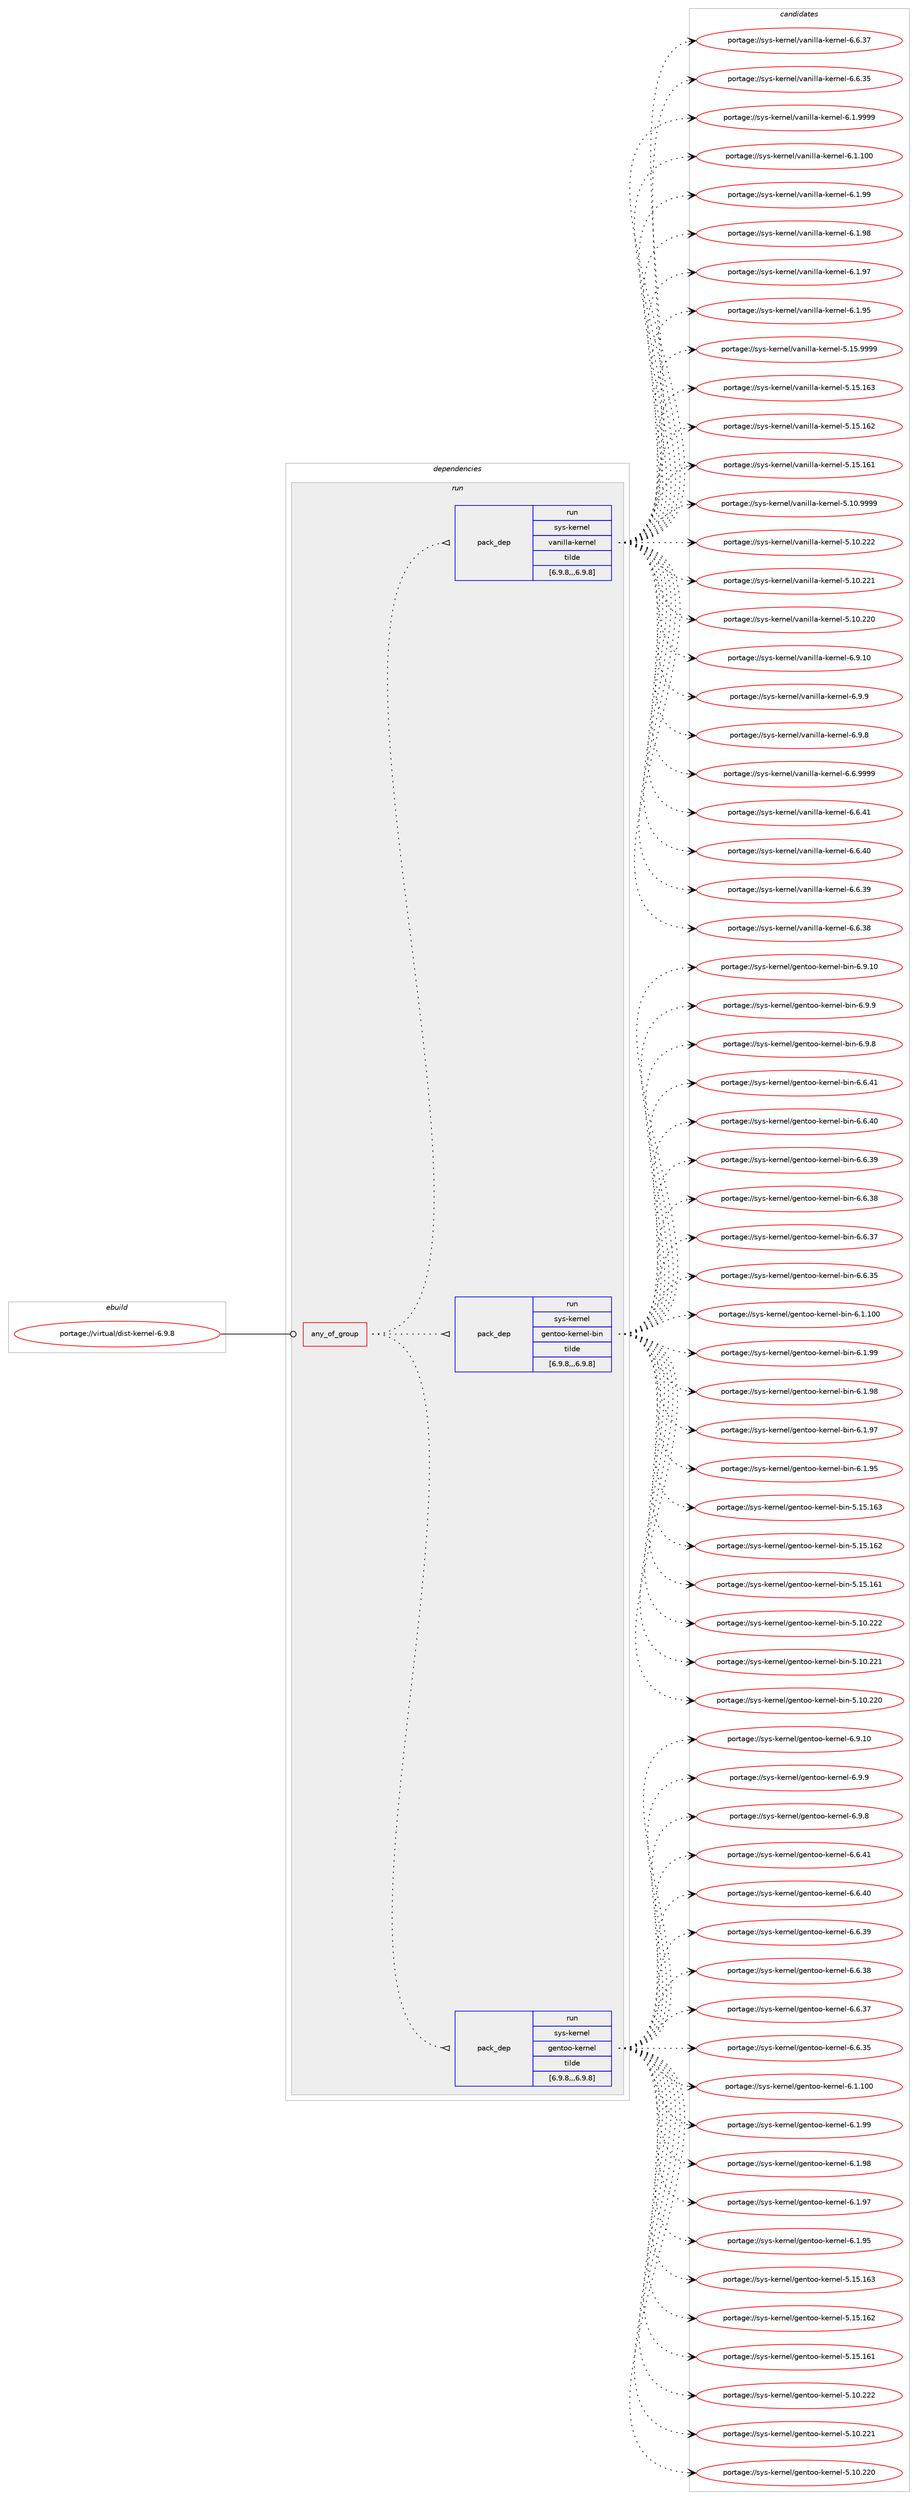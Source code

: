 digraph prolog {

# *************
# Graph options
# *************

newrank=true;
concentrate=true;
compound=true;
graph [rankdir=LR,fontname=Helvetica,fontsize=10,ranksep=1.5];#, ranksep=2.5, nodesep=0.2];
edge  [arrowhead=vee];
node  [fontname=Helvetica,fontsize=10];

# **********
# The ebuild
# **********

subgraph cluster_leftcol {
color=gray;
label=<<i>ebuild</i>>;
id [label="portage://virtual/dist-kernel-6.9.8", color=red, width=4, href="../virtual/dist-kernel-6.9.8.svg"];
}

# ****************
# The dependencies
# ****************

subgraph cluster_midcol {
color=gray;
label=<<i>dependencies</i>>;
subgraph cluster_compile {
fillcolor="#eeeeee";
style=filled;
label=<<i>compile</i>>;
}
subgraph cluster_compileandrun {
fillcolor="#eeeeee";
style=filled;
label=<<i>compile and run</i>>;
}
subgraph cluster_run {
fillcolor="#eeeeee";
style=filled;
label=<<i>run</i>>;
subgraph any19 {
dependency2832 [label=<<TABLE BORDER="0" CELLBORDER="1" CELLSPACING="0" CELLPADDING="4"><TR><TD CELLPADDING="10">any_of_group</TD></TR></TABLE>>, shape=none, color=red];subgraph pack2210 {
dependency2833 [label=<<TABLE BORDER="0" CELLBORDER="1" CELLSPACING="0" CELLPADDING="4" WIDTH="220"><TR><TD ROWSPAN="6" CELLPADDING="30">pack_dep</TD></TR><TR><TD WIDTH="110">run</TD></TR><TR><TD>sys-kernel</TD></TR><TR><TD>gentoo-kernel</TD></TR><TR><TD>tilde</TD></TR><TR><TD>[6.9.8,,,6.9.8]</TD></TR></TABLE>>, shape=none, color=blue];
}
dependency2832:e -> dependency2833:w [weight=20,style="dotted",arrowhead="oinv"];
subgraph pack2211 {
dependency2834 [label=<<TABLE BORDER="0" CELLBORDER="1" CELLSPACING="0" CELLPADDING="4" WIDTH="220"><TR><TD ROWSPAN="6" CELLPADDING="30">pack_dep</TD></TR><TR><TD WIDTH="110">run</TD></TR><TR><TD>sys-kernel</TD></TR><TR><TD>gentoo-kernel-bin</TD></TR><TR><TD>tilde</TD></TR><TR><TD>[6.9.8,,,6.9.8]</TD></TR></TABLE>>, shape=none, color=blue];
}
dependency2832:e -> dependency2834:w [weight=20,style="dotted",arrowhead="oinv"];
subgraph pack2212 {
dependency2835 [label=<<TABLE BORDER="0" CELLBORDER="1" CELLSPACING="0" CELLPADDING="4" WIDTH="220"><TR><TD ROWSPAN="6" CELLPADDING="30">pack_dep</TD></TR><TR><TD WIDTH="110">run</TD></TR><TR><TD>sys-kernel</TD></TR><TR><TD>vanilla-kernel</TD></TR><TR><TD>tilde</TD></TR><TR><TD>[6.9.8,,,6.9.8]</TD></TR></TABLE>>, shape=none, color=blue];
}
dependency2832:e -> dependency2835:w [weight=20,style="dotted",arrowhead="oinv"];
}
id:e -> dependency2832:w [weight=20,style="solid",arrowhead="odot"];
}
}

# **************
# The candidates
# **************

subgraph cluster_choices {
rank=same;
color=gray;
label=<<i>candidates</i>>;

subgraph choice2210 {
color=black;
nodesep=1;
choice11512111545107101114110101108471031011101161111114510710111411010110845544657464948 [label="portage://sys-kernel/gentoo-kernel-6.9.10", color=red, width=4,href="../sys-kernel/gentoo-kernel-6.9.10.svg"];
choice115121115451071011141101011084710310111011611111145107101114110101108455446574657 [label="portage://sys-kernel/gentoo-kernel-6.9.9", color=red, width=4,href="../sys-kernel/gentoo-kernel-6.9.9.svg"];
choice115121115451071011141101011084710310111011611111145107101114110101108455446574656 [label="portage://sys-kernel/gentoo-kernel-6.9.8", color=red, width=4,href="../sys-kernel/gentoo-kernel-6.9.8.svg"];
choice11512111545107101114110101108471031011101161111114510710111411010110845544654465249 [label="portage://sys-kernel/gentoo-kernel-6.6.41", color=red, width=4,href="../sys-kernel/gentoo-kernel-6.6.41.svg"];
choice11512111545107101114110101108471031011101161111114510710111411010110845544654465248 [label="portage://sys-kernel/gentoo-kernel-6.6.40", color=red, width=4,href="../sys-kernel/gentoo-kernel-6.6.40.svg"];
choice11512111545107101114110101108471031011101161111114510710111411010110845544654465157 [label="portage://sys-kernel/gentoo-kernel-6.6.39", color=red, width=4,href="../sys-kernel/gentoo-kernel-6.6.39.svg"];
choice11512111545107101114110101108471031011101161111114510710111411010110845544654465156 [label="portage://sys-kernel/gentoo-kernel-6.6.38", color=red, width=4,href="../sys-kernel/gentoo-kernel-6.6.38.svg"];
choice11512111545107101114110101108471031011101161111114510710111411010110845544654465155 [label="portage://sys-kernel/gentoo-kernel-6.6.37", color=red, width=4,href="../sys-kernel/gentoo-kernel-6.6.37.svg"];
choice11512111545107101114110101108471031011101161111114510710111411010110845544654465153 [label="portage://sys-kernel/gentoo-kernel-6.6.35", color=red, width=4,href="../sys-kernel/gentoo-kernel-6.6.35.svg"];
choice1151211154510710111411010110847103101110116111111451071011141101011084554464946494848 [label="portage://sys-kernel/gentoo-kernel-6.1.100", color=red, width=4,href="../sys-kernel/gentoo-kernel-6.1.100.svg"];
choice11512111545107101114110101108471031011101161111114510710111411010110845544649465757 [label="portage://sys-kernel/gentoo-kernel-6.1.99", color=red, width=4,href="../sys-kernel/gentoo-kernel-6.1.99.svg"];
choice11512111545107101114110101108471031011101161111114510710111411010110845544649465756 [label="portage://sys-kernel/gentoo-kernel-6.1.98", color=red, width=4,href="../sys-kernel/gentoo-kernel-6.1.98.svg"];
choice11512111545107101114110101108471031011101161111114510710111411010110845544649465755 [label="portage://sys-kernel/gentoo-kernel-6.1.97", color=red, width=4,href="../sys-kernel/gentoo-kernel-6.1.97.svg"];
choice11512111545107101114110101108471031011101161111114510710111411010110845544649465753 [label="portage://sys-kernel/gentoo-kernel-6.1.95", color=red, width=4,href="../sys-kernel/gentoo-kernel-6.1.95.svg"];
choice115121115451071011141101011084710310111011611111145107101114110101108455346495346495451 [label="portage://sys-kernel/gentoo-kernel-5.15.163", color=red, width=4,href="../sys-kernel/gentoo-kernel-5.15.163.svg"];
choice115121115451071011141101011084710310111011611111145107101114110101108455346495346495450 [label="portage://sys-kernel/gentoo-kernel-5.15.162", color=red, width=4,href="../sys-kernel/gentoo-kernel-5.15.162.svg"];
choice115121115451071011141101011084710310111011611111145107101114110101108455346495346495449 [label="portage://sys-kernel/gentoo-kernel-5.15.161", color=red, width=4,href="../sys-kernel/gentoo-kernel-5.15.161.svg"];
choice115121115451071011141101011084710310111011611111145107101114110101108455346494846505050 [label="portage://sys-kernel/gentoo-kernel-5.10.222", color=red, width=4,href="../sys-kernel/gentoo-kernel-5.10.222.svg"];
choice115121115451071011141101011084710310111011611111145107101114110101108455346494846505049 [label="portage://sys-kernel/gentoo-kernel-5.10.221", color=red, width=4,href="../sys-kernel/gentoo-kernel-5.10.221.svg"];
choice115121115451071011141101011084710310111011611111145107101114110101108455346494846505048 [label="portage://sys-kernel/gentoo-kernel-5.10.220", color=red, width=4,href="../sys-kernel/gentoo-kernel-5.10.220.svg"];
dependency2833:e -> choice11512111545107101114110101108471031011101161111114510710111411010110845544657464948:w [style=dotted,weight="100"];
dependency2833:e -> choice115121115451071011141101011084710310111011611111145107101114110101108455446574657:w [style=dotted,weight="100"];
dependency2833:e -> choice115121115451071011141101011084710310111011611111145107101114110101108455446574656:w [style=dotted,weight="100"];
dependency2833:e -> choice11512111545107101114110101108471031011101161111114510710111411010110845544654465249:w [style=dotted,weight="100"];
dependency2833:e -> choice11512111545107101114110101108471031011101161111114510710111411010110845544654465248:w [style=dotted,weight="100"];
dependency2833:e -> choice11512111545107101114110101108471031011101161111114510710111411010110845544654465157:w [style=dotted,weight="100"];
dependency2833:e -> choice11512111545107101114110101108471031011101161111114510710111411010110845544654465156:w [style=dotted,weight="100"];
dependency2833:e -> choice11512111545107101114110101108471031011101161111114510710111411010110845544654465155:w [style=dotted,weight="100"];
dependency2833:e -> choice11512111545107101114110101108471031011101161111114510710111411010110845544654465153:w [style=dotted,weight="100"];
dependency2833:e -> choice1151211154510710111411010110847103101110116111111451071011141101011084554464946494848:w [style=dotted,weight="100"];
dependency2833:e -> choice11512111545107101114110101108471031011101161111114510710111411010110845544649465757:w [style=dotted,weight="100"];
dependency2833:e -> choice11512111545107101114110101108471031011101161111114510710111411010110845544649465756:w [style=dotted,weight="100"];
dependency2833:e -> choice11512111545107101114110101108471031011101161111114510710111411010110845544649465755:w [style=dotted,weight="100"];
dependency2833:e -> choice11512111545107101114110101108471031011101161111114510710111411010110845544649465753:w [style=dotted,weight="100"];
dependency2833:e -> choice115121115451071011141101011084710310111011611111145107101114110101108455346495346495451:w [style=dotted,weight="100"];
dependency2833:e -> choice115121115451071011141101011084710310111011611111145107101114110101108455346495346495450:w [style=dotted,weight="100"];
dependency2833:e -> choice115121115451071011141101011084710310111011611111145107101114110101108455346495346495449:w [style=dotted,weight="100"];
dependency2833:e -> choice115121115451071011141101011084710310111011611111145107101114110101108455346494846505050:w [style=dotted,weight="100"];
dependency2833:e -> choice115121115451071011141101011084710310111011611111145107101114110101108455346494846505049:w [style=dotted,weight="100"];
dependency2833:e -> choice115121115451071011141101011084710310111011611111145107101114110101108455346494846505048:w [style=dotted,weight="100"];
}
subgraph choice2211 {
color=black;
nodesep=1;
choice115121115451071011141101011084710310111011611111145107101114110101108459810511045544657464948 [label="portage://sys-kernel/gentoo-kernel-bin-6.9.10", color=red, width=4,href="../sys-kernel/gentoo-kernel-bin-6.9.10.svg"];
choice1151211154510710111411010110847103101110116111111451071011141101011084598105110455446574657 [label="portage://sys-kernel/gentoo-kernel-bin-6.9.9", color=red, width=4,href="../sys-kernel/gentoo-kernel-bin-6.9.9.svg"];
choice1151211154510710111411010110847103101110116111111451071011141101011084598105110455446574656 [label="portage://sys-kernel/gentoo-kernel-bin-6.9.8", color=red, width=4,href="../sys-kernel/gentoo-kernel-bin-6.9.8.svg"];
choice115121115451071011141101011084710310111011611111145107101114110101108459810511045544654465249 [label="portage://sys-kernel/gentoo-kernel-bin-6.6.41", color=red, width=4,href="../sys-kernel/gentoo-kernel-bin-6.6.41.svg"];
choice115121115451071011141101011084710310111011611111145107101114110101108459810511045544654465248 [label="portage://sys-kernel/gentoo-kernel-bin-6.6.40", color=red, width=4,href="../sys-kernel/gentoo-kernel-bin-6.6.40.svg"];
choice115121115451071011141101011084710310111011611111145107101114110101108459810511045544654465157 [label="portage://sys-kernel/gentoo-kernel-bin-6.6.39", color=red, width=4,href="../sys-kernel/gentoo-kernel-bin-6.6.39.svg"];
choice115121115451071011141101011084710310111011611111145107101114110101108459810511045544654465156 [label="portage://sys-kernel/gentoo-kernel-bin-6.6.38", color=red, width=4,href="../sys-kernel/gentoo-kernel-bin-6.6.38.svg"];
choice115121115451071011141101011084710310111011611111145107101114110101108459810511045544654465155 [label="portage://sys-kernel/gentoo-kernel-bin-6.6.37", color=red, width=4,href="../sys-kernel/gentoo-kernel-bin-6.6.37.svg"];
choice115121115451071011141101011084710310111011611111145107101114110101108459810511045544654465153 [label="portage://sys-kernel/gentoo-kernel-bin-6.6.35", color=red, width=4,href="../sys-kernel/gentoo-kernel-bin-6.6.35.svg"];
choice11512111545107101114110101108471031011101161111114510710111411010110845981051104554464946494848 [label="portage://sys-kernel/gentoo-kernel-bin-6.1.100", color=red, width=4,href="../sys-kernel/gentoo-kernel-bin-6.1.100.svg"];
choice115121115451071011141101011084710310111011611111145107101114110101108459810511045544649465757 [label="portage://sys-kernel/gentoo-kernel-bin-6.1.99", color=red, width=4,href="../sys-kernel/gentoo-kernel-bin-6.1.99.svg"];
choice115121115451071011141101011084710310111011611111145107101114110101108459810511045544649465756 [label="portage://sys-kernel/gentoo-kernel-bin-6.1.98", color=red, width=4,href="../sys-kernel/gentoo-kernel-bin-6.1.98.svg"];
choice115121115451071011141101011084710310111011611111145107101114110101108459810511045544649465755 [label="portage://sys-kernel/gentoo-kernel-bin-6.1.97", color=red, width=4,href="../sys-kernel/gentoo-kernel-bin-6.1.97.svg"];
choice115121115451071011141101011084710310111011611111145107101114110101108459810511045544649465753 [label="portage://sys-kernel/gentoo-kernel-bin-6.1.95", color=red, width=4,href="../sys-kernel/gentoo-kernel-bin-6.1.95.svg"];
choice1151211154510710111411010110847103101110116111111451071011141101011084598105110455346495346495451 [label="portage://sys-kernel/gentoo-kernel-bin-5.15.163", color=red, width=4,href="../sys-kernel/gentoo-kernel-bin-5.15.163.svg"];
choice1151211154510710111411010110847103101110116111111451071011141101011084598105110455346495346495450 [label="portage://sys-kernel/gentoo-kernel-bin-5.15.162", color=red, width=4,href="../sys-kernel/gentoo-kernel-bin-5.15.162.svg"];
choice1151211154510710111411010110847103101110116111111451071011141101011084598105110455346495346495449 [label="portage://sys-kernel/gentoo-kernel-bin-5.15.161", color=red, width=4,href="../sys-kernel/gentoo-kernel-bin-5.15.161.svg"];
choice1151211154510710111411010110847103101110116111111451071011141101011084598105110455346494846505050 [label="portage://sys-kernel/gentoo-kernel-bin-5.10.222", color=red, width=4,href="../sys-kernel/gentoo-kernel-bin-5.10.222.svg"];
choice1151211154510710111411010110847103101110116111111451071011141101011084598105110455346494846505049 [label="portage://sys-kernel/gentoo-kernel-bin-5.10.221", color=red, width=4,href="../sys-kernel/gentoo-kernel-bin-5.10.221.svg"];
choice1151211154510710111411010110847103101110116111111451071011141101011084598105110455346494846505048 [label="portage://sys-kernel/gentoo-kernel-bin-5.10.220", color=red, width=4,href="../sys-kernel/gentoo-kernel-bin-5.10.220.svg"];
dependency2834:e -> choice115121115451071011141101011084710310111011611111145107101114110101108459810511045544657464948:w [style=dotted,weight="100"];
dependency2834:e -> choice1151211154510710111411010110847103101110116111111451071011141101011084598105110455446574657:w [style=dotted,weight="100"];
dependency2834:e -> choice1151211154510710111411010110847103101110116111111451071011141101011084598105110455446574656:w [style=dotted,weight="100"];
dependency2834:e -> choice115121115451071011141101011084710310111011611111145107101114110101108459810511045544654465249:w [style=dotted,weight="100"];
dependency2834:e -> choice115121115451071011141101011084710310111011611111145107101114110101108459810511045544654465248:w [style=dotted,weight="100"];
dependency2834:e -> choice115121115451071011141101011084710310111011611111145107101114110101108459810511045544654465157:w [style=dotted,weight="100"];
dependency2834:e -> choice115121115451071011141101011084710310111011611111145107101114110101108459810511045544654465156:w [style=dotted,weight="100"];
dependency2834:e -> choice115121115451071011141101011084710310111011611111145107101114110101108459810511045544654465155:w [style=dotted,weight="100"];
dependency2834:e -> choice115121115451071011141101011084710310111011611111145107101114110101108459810511045544654465153:w [style=dotted,weight="100"];
dependency2834:e -> choice11512111545107101114110101108471031011101161111114510710111411010110845981051104554464946494848:w [style=dotted,weight="100"];
dependency2834:e -> choice115121115451071011141101011084710310111011611111145107101114110101108459810511045544649465757:w [style=dotted,weight="100"];
dependency2834:e -> choice115121115451071011141101011084710310111011611111145107101114110101108459810511045544649465756:w [style=dotted,weight="100"];
dependency2834:e -> choice115121115451071011141101011084710310111011611111145107101114110101108459810511045544649465755:w [style=dotted,weight="100"];
dependency2834:e -> choice115121115451071011141101011084710310111011611111145107101114110101108459810511045544649465753:w [style=dotted,weight="100"];
dependency2834:e -> choice1151211154510710111411010110847103101110116111111451071011141101011084598105110455346495346495451:w [style=dotted,weight="100"];
dependency2834:e -> choice1151211154510710111411010110847103101110116111111451071011141101011084598105110455346495346495450:w [style=dotted,weight="100"];
dependency2834:e -> choice1151211154510710111411010110847103101110116111111451071011141101011084598105110455346495346495449:w [style=dotted,weight="100"];
dependency2834:e -> choice1151211154510710111411010110847103101110116111111451071011141101011084598105110455346494846505050:w [style=dotted,weight="100"];
dependency2834:e -> choice1151211154510710111411010110847103101110116111111451071011141101011084598105110455346494846505049:w [style=dotted,weight="100"];
dependency2834:e -> choice1151211154510710111411010110847103101110116111111451071011141101011084598105110455346494846505048:w [style=dotted,weight="100"];
}
subgraph choice2212 {
color=black;
nodesep=1;
choice115121115451071011141101011084711897110105108108974510710111411010110845544657464948 [label="portage://sys-kernel/vanilla-kernel-6.9.10", color=red, width=4,href="../sys-kernel/vanilla-kernel-6.9.10.svg"];
choice1151211154510710111411010110847118971101051081089745107101114110101108455446574657 [label="portage://sys-kernel/vanilla-kernel-6.9.9", color=red, width=4,href="../sys-kernel/vanilla-kernel-6.9.9.svg"];
choice1151211154510710111411010110847118971101051081089745107101114110101108455446574656 [label="portage://sys-kernel/vanilla-kernel-6.9.8", color=red, width=4,href="../sys-kernel/vanilla-kernel-6.9.8.svg"];
choice1151211154510710111411010110847118971101051081089745107101114110101108455446544657575757 [label="portage://sys-kernel/vanilla-kernel-6.6.9999", color=red, width=4,href="../sys-kernel/vanilla-kernel-6.6.9999.svg"];
choice115121115451071011141101011084711897110105108108974510710111411010110845544654465249 [label="portage://sys-kernel/vanilla-kernel-6.6.41", color=red, width=4,href="../sys-kernel/vanilla-kernel-6.6.41.svg"];
choice115121115451071011141101011084711897110105108108974510710111411010110845544654465248 [label="portage://sys-kernel/vanilla-kernel-6.6.40", color=red, width=4,href="../sys-kernel/vanilla-kernel-6.6.40.svg"];
choice115121115451071011141101011084711897110105108108974510710111411010110845544654465157 [label="portage://sys-kernel/vanilla-kernel-6.6.39", color=red, width=4,href="../sys-kernel/vanilla-kernel-6.6.39.svg"];
choice115121115451071011141101011084711897110105108108974510710111411010110845544654465156 [label="portage://sys-kernel/vanilla-kernel-6.6.38", color=red, width=4,href="../sys-kernel/vanilla-kernel-6.6.38.svg"];
choice115121115451071011141101011084711897110105108108974510710111411010110845544654465155 [label="portage://sys-kernel/vanilla-kernel-6.6.37", color=red, width=4,href="../sys-kernel/vanilla-kernel-6.6.37.svg"];
choice115121115451071011141101011084711897110105108108974510710111411010110845544654465153 [label="portage://sys-kernel/vanilla-kernel-6.6.35", color=red, width=4,href="../sys-kernel/vanilla-kernel-6.6.35.svg"];
choice1151211154510710111411010110847118971101051081089745107101114110101108455446494657575757 [label="portage://sys-kernel/vanilla-kernel-6.1.9999", color=red, width=4,href="../sys-kernel/vanilla-kernel-6.1.9999.svg"];
choice11512111545107101114110101108471189711010510810897451071011141101011084554464946494848 [label="portage://sys-kernel/vanilla-kernel-6.1.100", color=red, width=4,href="../sys-kernel/vanilla-kernel-6.1.100.svg"];
choice115121115451071011141101011084711897110105108108974510710111411010110845544649465757 [label="portage://sys-kernel/vanilla-kernel-6.1.99", color=red, width=4,href="../sys-kernel/vanilla-kernel-6.1.99.svg"];
choice115121115451071011141101011084711897110105108108974510710111411010110845544649465756 [label="portage://sys-kernel/vanilla-kernel-6.1.98", color=red, width=4,href="../sys-kernel/vanilla-kernel-6.1.98.svg"];
choice115121115451071011141101011084711897110105108108974510710111411010110845544649465755 [label="portage://sys-kernel/vanilla-kernel-6.1.97", color=red, width=4,href="../sys-kernel/vanilla-kernel-6.1.97.svg"];
choice115121115451071011141101011084711897110105108108974510710111411010110845544649465753 [label="portage://sys-kernel/vanilla-kernel-6.1.95", color=red, width=4,href="../sys-kernel/vanilla-kernel-6.1.95.svg"];
choice115121115451071011141101011084711897110105108108974510710111411010110845534649534657575757 [label="portage://sys-kernel/vanilla-kernel-5.15.9999", color=red, width=4,href="../sys-kernel/vanilla-kernel-5.15.9999.svg"];
choice1151211154510710111411010110847118971101051081089745107101114110101108455346495346495451 [label="portage://sys-kernel/vanilla-kernel-5.15.163", color=red, width=4,href="../sys-kernel/vanilla-kernel-5.15.163.svg"];
choice1151211154510710111411010110847118971101051081089745107101114110101108455346495346495450 [label="portage://sys-kernel/vanilla-kernel-5.15.162", color=red, width=4,href="../sys-kernel/vanilla-kernel-5.15.162.svg"];
choice1151211154510710111411010110847118971101051081089745107101114110101108455346495346495449 [label="portage://sys-kernel/vanilla-kernel-5.15.161", color=red, width=4,href="../sys-kernel/vanilla-kernel-5.15.161.svg"];
choice115121115451071011141101011084711897110105108108974510710111411010110845534649484657575757 [label="portage://sys-kernel/vanilla-kernel-5.10.9999", color=red, width=4,href="../sys-kernel/vanilla-kernel-5.10.9999.svg"];
choice1151211154510710111411010110847118971101051081089745107101114110101108455346494846505050 [label="portage://sys-kernel/vanilla-kernel-5.10.222", color=red, width=4,href="../sys-kernel/vanilla-kernel-5.10.222.svg"];
choice1151211154510710111411010110847118971101051081089745107101114110101108455346494846505049 [label="portage://sys-kernel/vanilla-kernel-5.10.221", color=red, width=4,href="../sys-kernel/vanilla-kernel-5.10.221.svg"];
choice1151211154510710111411010110847118971101051081089745107101114110101108455346494846505048 [label="portage://sys-kernel/vanilla-kernel-5.10.220", color=red, width=4,href="../sys-kernel/vanilla-kernel-5.10.220.svg"];
dependency2835:e -> choice115121115451071011141101011084711897110105108108974510710111411010110845544657464948:w [style=dotted,weight="100"];
dependency2835:e -> choice1151211154510710111411010110847118971101051081089745107101114110101108455446574657:w [style=dotted,weight="100"];
dependency2835:e -> choice1151211154510710111411010110847118971101051081089745107101114110101108455446574656:w [style=dotted,weight="100"];
dependency2835:e -> choice1151211154510710111411010110847118971101051081089745107101114110101108455446544657575757:w [style=dotted,weight="100"];
dependency2835:e -> choice115121115451071011141101011084711897110105108108974510710111411010110845544654465249:w [style=dotted,weight="100"];
dependency2835:e -> choice115121115451071011141101011084711897110105108108974510710111411010110845544654465248:w [style=dotted,weight="100"];
dependency2835:e -> choice115121115451071011141101011084711897110105108108974510710111411010110845544654465157:w [style=dotted,weight="100"];
dependency2835:e -> choice115121115451071011141101011084711897110105108108974510710111411010110845544654465156:w [style=dotted,weight="100"];
dependency2835:e -> choice115121115451071011141101011084711897110105108108974510710111411010110845544654465155:w [style=dotted,weight="100"];
dependency2835:e -> choice115121115451071011141101011084711897110105108108974510710111411010110845544654465153:w [style=dotted,weight="100"];
dependency2835:e -> choice1151211154510710111411010110847118971101051081089745107101114110101108455446494657575757:w [style=dotted,weight="100"];
dependency2835:e -> choice11512111545107101114110101108471189711010510810897451071011141101011084554464946494848:w [style=dotted,weight="100"];
dependency2835:e -> choice115121115451071011141101011084711897110105108108974510710111411010110845544649465757:w [style=dotted,weight="100"];
dependency2835:e -> choice115121115451071011141101011084711897110105108108974510710111411010110845544649465756:w [style=dotted,weight="100"];
dependency2835:e -> choice115121115451071011141101011084711897110105108108974510710111411010110845544649465755:w [style=dotted,weight="100"];
dependency2835:e -> choice115121115451071011141101011084711897110105108108974510710111411010110845544649465753:w [style=dotted,weight="100"];
dependency2835:e -> choice115121115451071011141101011084711897110105108108974510710111411010110845534649534657575757:w [style=dotted,weight="100"];
dependency2835:e -> choice1151211154510710111411010110847118971101051081089745107101114110101108455346495346495451:w [style=dotted,weight="100"];
dependency2835:e -> choice1151211154510710111411010110847118971101051081089745107101114110101108455346495346495450:w [style=dotted,weight="100"];
dependency2835:e -> choice1151211154510710111411010110847118971101051081089745107101114110101108455346495346495449:w [style=dotted,weight="100"];
dependency2835:e -> choice115121115451071011141101011084711897110105108108974510710111411010110845534649484657575757:w [style=dotted,weight="100"];
dependency2835:e -> choice1151211154510710111411010110847118971101051081089745107101114110101108455346494846505050:w [style=dotted,weight="100"];
dependency2835:e -> choice1151211154510710111411010110847118971101051081089745107101114110101108455346494846505049:w [style=dotted,weight="100"];
dependency2835:e -> choice1151211154510710111411010110847118971101051081089745107101114110101108455346494846505048:w [style=dotted,weight="100"];
}
}

}
